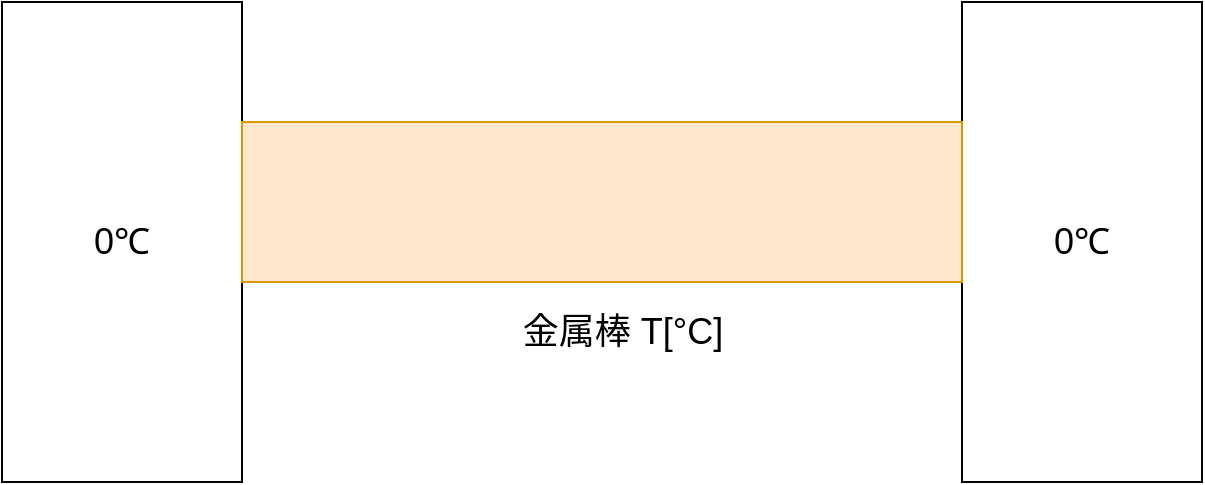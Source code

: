 <mxfile version="13.7.1" type="device"><diagram id="pzql8c6AX6M_uQcdmfKs" name="Page-1"><mxGraphModel dx="946" dy="566" grid="1" gridSize="10" guides="1" tooltips="1" connect="1" arrows="1" fold="1" page="1" pageScale="1" pageWidth="850" pageHeight="1100" math="0" shadow="0"><root><mxCell id="0"/><mxCell id="1" parent="0"/><mxCell id="XD8FuhFDvyFjrYCCo33t-2" value="0℃" style="rounded=0;whiteSpace=wrap;html=1;fontSize=18;" vertex="1" parent="1"><mxGeometry x="80" y="40" width="120" height="240" as="geometry"/></mxCell><mxCell id="XD8FuhFDvyFjrYCCo33t-3" value="0℃" style="rounded=0;whiteSpace=wrap;html=1;fontSize=18;" vertex="1" parent="1"><mxGeometry x="560" y="40" width="120" height="240" as="geometry"/></mxCell><mxCell id="XD8FuhFDvyFjrYCCo33t-4" value="" style="rounded=0;whiteSpace=wrap;html=1;fillColor=#ffe6cc;strokeColor=#d79b00;fontSize=18;" vertex="1" parent="1"><mxGeometry x="200" y="100" width="360" height="80" as="geometry"/></mxCell><mxCell id="XD8FuhFDvyFjrYCCo33t-6" value="金属棒 T[°C]" style="text;html=1;align=center;verticalAlign=middle;resizable=0;points=[];autosize=1;fontSize=18;" vertex="1" parent="1"><mxGeometry x="330" y="190" width="120" height="30" as="geometry"/></mxCell></root></mxGraphModel></diagram></mxfile>